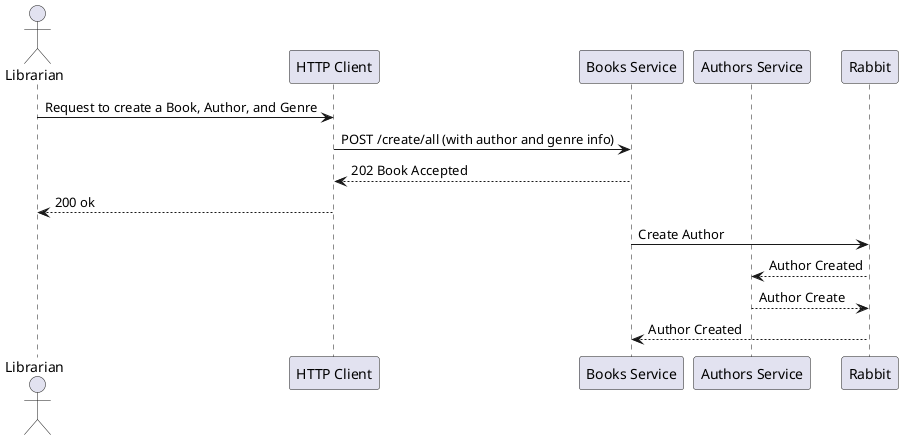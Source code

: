 @startuml
actor Librarian as L
participant "HTTP Client" as Client
participant "Books Service" as Books
participant "Authors Service" as Authors
participant "Rabbit" as rabbit

L -> Client: Request to create a Book, Author, and Genre
Client -> Books: POST /create/all (with author and genre info)
Books --> Client: 202 Book Accepted
Client --> L: 200 ok
Books -> rabbit: Create Author
rabbit --> Authors: Author Created
Authors --> rabbit: Author Create
rabbit --> Books: Author Created

@enduml

